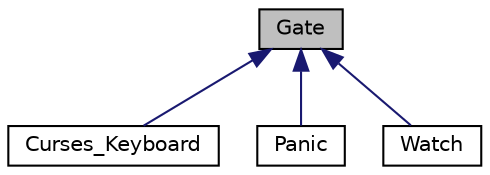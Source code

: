 digraph G
{
  bgcolor="transparent";
  edge [fontname="Helvetica",fontsize="10",labelfontname="Helvetica",labelfontsize="10"];
  node [fontname="Helvetica",fontsize="10",shape=record];
  Node1 [label="Gate",height=0.2,width=0.4,color="black", fillcolor="grey75", style="filled" fontcolor="black"];
  Node1 -> Node2 [dir="back",color="midnightblue",fontsize="10",style="solid",fontname="Helvetica"];
  Node2 [label="Curses_Keyboard",height=0.2,width=0.4,color="black",URL="$classCurses__Keyboard.html",tooltip="Keyboard driver with interrupt support"];
  Node1 -> Node3 [dir="back",color="midnightblue",fontsize="10",style="solid",fontname="Helvetica"];
  Node3 [label="Panic",height=0.2,width=0.4,color="black",URL="$classPanic.html",tooltip="Default interrupt handler."];
  Node1 -> Node4 [dir="back",color="midnightblue",fontsize="10",style="solid",fontname="Helvetica"];
  Node4 [label="Watch",height=0.2,width=0.4,color="black",URL="$classWatch.html",tooltip="Handler for periodic timer interrupts."];
}
